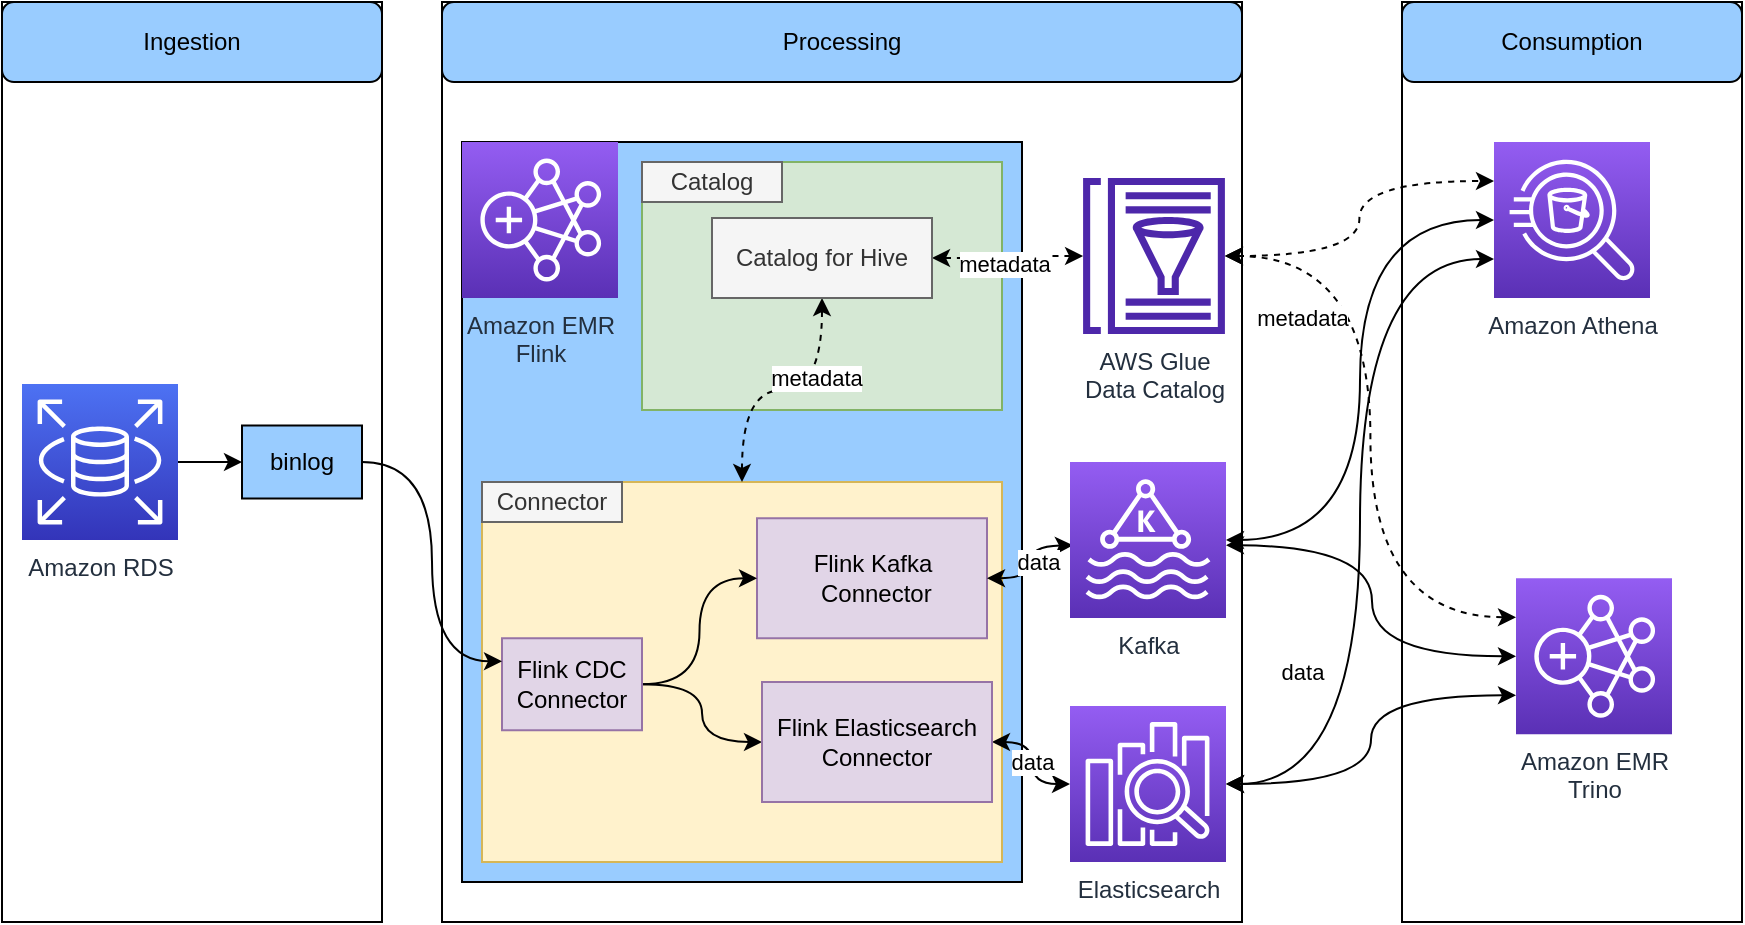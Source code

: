 <mxfile version="20.7.4" type="github">
  <diagram id="Cd5y1kNHd57_tZJnAyKG" name="Page-1">
    <mxGraphModel dx="1050" dy="509" grid="1" gridSize="10" guides="1" tooltips="1" connect="1" arrows="1" fold="1" page="1" pageScale="1" pageWidth="827" pageHeight="1169" math="0" shadow="0">
      <root>
        <mxCell id="0" />
        <mxCell id="1" parent="0" />
        <mxCell id="I82ns8T_qRgOXOi-VQFJ-1" value="" style="rounded=0;whiteSpace=wrap;html=1;" vertex="1" parent="1">
          <mxGeometry x="310" y="160" width="400" height="460" as="geometry" />
        </mxCell>
        <mxCell id="I82ns8T_qRgOXOi-VQFJ-2" value="" style="rounded=0;whiteSpace=wrap;html=1;" vertex="1" parent="1">
          <mxGeometry x="790" y="160" width="170" height="460" as="geometry" />
        </mxCell>
        <mxCell id="I82ns8T_qRgOXOi-VQFJ-3" value="" style="rounded=0;whiteSpace=wrap;html=1;" vertex="1" parent="1">
          <mxGeometry x="90" y="160" width="190" height="460" as="geometry" />
        </mxCell>
        <mxCell id="I82ns8T_qRgOXOi-VQFJ-4" style="edgeStyle=orthogonalEdgeStyle;curved=1;orthogonalLoop=1;jettySize=auto;html=1;exitX=1;exitY=0.5;exitDx=0;exitDy=0;exitPerimeter=0;entryX=0;entryY=0.5;entryDx=0;entryDy=0;" edge="1" parent="1" source="I82ns8T_qRgOXOi-VQFJ-5" target="I82ns8T_qRgOXOi-VQFJ-22">
          <mxGeometry relative="1" as="geometry" />
        </mxCell>
        <mxCell id="I82ns8T_qRgOXOi-VQFJ-5" value="Amazon RDS" style="sketch=0;points=[[0,0,0],[0.25,0,0],[0.5,0,0],[0.75,0,0],[1,0,0],[0,1,0],[0.25,1,0],[0.5,1,0],[0.75,1,0],[1,1,0],[0,0.25,0],[0,0.5,0],[0,0.75,0],[1,0.25,0],[1,0.5,0],[1,0.75,0]];outlineConnect=0;fontColor=#232F3E;gradientColor=#4D72F3;gradientDirection=north;fillColor=#3334B9;strokeColor=#ffffff;dashed=0;verticalLabelPosition=bottom;verticalAlign=top;align=center;html=1;fontSize=12;fontStyle=0;aspect=fixed;shape=mxgraph.aws4.resourceIcon;resIcon=mxgraph.aws4.rds;" vertex="1" parent="1">
          <mxGeometry x="100" y="351" width="78" height="78" as="geometry" />
        </mxCell>
        <mxCell id="I82ns8T_qRgOXOi-VQFJ-6" value="Amazon Athena" style="sketch=0;points=[[0,0,0],[0.25,0,0],[0.5,0,0],[0.75,0,0],[1,0,0],[0,1,0],[0.25,1,0],[0.5,1,0],[0.75,1,0],[1,1,0],[0,0.25,0],[0,0.5,0],[0,0.75,0],[1,0.25,0],[1,0.5,0],[1,0.75,0]];outlineConnect=0;fontColor=#232F3E;gradientColor=#945DF2;gradientDirection=north;fillColor=#5A30B5;strokeColor=#ffffff;dashed=0;verticalLabelPosition=bottom;verticalAlign=top;align=center;html=1;fontSize=12;fontStyle=0;aspect=fixed;shape=mxgraph.aws4.resourceIcon;resIcon=mxgraph.aws4.athena;" vertex="1" parent="1">
          <mxGeometry x="836" y="230" width="78" height="78" as="geometry" />
        </mxCell>
        <mxCell id="I82ns8T_qRgOXOi-VQFJ-7" value="Amazon EMR&lt;br&gt;Trino" style="sketch=0;points=[[0,0,0],[0.25,0,0],[0.5,0,0],[0.75,0,0],[1,0,0],[0,1,0],[0.25,1,0],[0.5,1,0],[0.75,1,0],[1,1,0],[0,0.25,0],[0,0.5,0],[0,0.75,0],[1,0.25,0],[1,0.5,0],[1,0.75,0]];outlineConnect=0;fontColor=#232F3E;gradientColor=#945DF2;gradientDirection=north;fillColor=#5A30B5;strokeColor=#ffffff;dashed=0;verticalLabelPosition=bottom;verticalAlign=top;align=center;html=1;fontSize=12;fontStyle=0;aspect=fixed;shape=mxgraph.aws4.resourceIcon;resIcon=mxgraph.aws4.emr;" vertex="1" parent="1">
          <mxGeometry x="847" y="448.13" width="78" height="78" as="geometry" />
        </mxCell>
        <mxCell id="I82ns8T_qRgOXOi-VQFJ-8" value="Ingestion" style="rounded=1;whiteSpace=wrap;html=1;fillColor=#99CCFF;" vertex="1" parent="1">
          <mxGeometry x="90" y="160" width="190" height="40" as="geometry" />
        </mxCell>
        <mxCell id="I82ns8T_qRgOXOi-VQFJ-9" value="Processing" style="rounded=1;whiteSpace=wrap;html=1;fillColor=#99CCFF;" vertex="1" parent="1">
          <mxGeometry x="310" y="160" width="400" height="40" as="geometry" />
        </mxCell>
        <mxCell id="I82ns8T_qRgOXOi-VQFJ-10" style="edgeStyle=orthogonalEdgeStyle;curved=1;orthogonalLoop=1;jettySize=auto;html=1;entryX=0;entryY=0.25;entryDx=0;entryDy=0;entryPerimeter=0;dashed=1;startArrow=classic;startFill=1;" edge="1" parent="1" source="I82ns8T_qRgOXOi-VQFJ-14" target="I82ns8T_qRgOXOi-VQFJ-6">
          <mxGeometry relative="1" as="geometry" />
        </mxCell>
        <mxCell id="I82ns8T_qRgOXOi-VQFJ-12" style="edgeStyle=orthogonalEdgeStyle;curved=1;orthogonalLoop=1;jettySize=auto;html=1;entryX=0;entryY=0.25;entryDx=0;entryDy=0;entryPerimeter=0;dashed=1;startArrow=classic;startFill=1;" edge="1" parent="1" source="I82ns8T_qRgOXOi-VQFJ-14" target="I82ns8T_qRgOXOi-VQFJ-7">
          <mxGeometry relative="1" as="geometry" />
        </mxCell>
        <mxCell id="I82ns8T_qRgOXOi-VQFJ-13" value="metadata" style="edgeLabel;html=1;align=center;verticalAlign=middle;resizable=0;points=[];" vertex="1" connectable="0" parent="I82ns8T_qRgOXOi-VQFJ-12">
          <mxGeometry x="-0.113" y="1" relative="1" as="geometry">
            <mxPoint x="-35" y="-41" as="offset" />
          </mxGeometry>
        </mxCell>
        <mxCell id="I82ns8T_qRgOXOi-VQFJ-14" value="AWS Glue &lt;br&gt;Data Catalog" style="sketch=0;outlineConnect=0;fontColor=#232F3E;gradientColor=none;fillColor=#4D27AA;strokeColor=none;dashed=0;verticalLabelPosition=bottom;verticalAlign=top;align=center;html=1;fontSize=12;fontStyle=0;aspect=fixed;pointerEvents=1;shape=mxgraph.aws4.glue_data_catalog;" vertex="1" parent="1">
          <mxGeometry x="630" y="248" width="72" height="78" as="geometry" />
        </mxCell>
        <mxCell id="I82ns8T_qRgOXOi-VQFJ-15" value="" style="rounded=0;whiteSpace=wrap;html=1;fillColor=#99CCFF;" vertex="1" parent="1">
          <mxGeometry x="320" y="230" width="280" height="370" as="geometry" />
        </mxCell>
        <mxCell id="I82ns8T_qRgOXOi-VQFJ-18" style="edgeStyle=orthogonalEdgeStyle;curved=1;orthogonalLoop=1;jettySize=auto;html=1;entryX=0;entryY=0.5;entryDx=0;entryDy=0;entryPerimeter=0;startArrow=classic;startFill=1;" edge="1" parent="1" target="I82ns8T_qRgOXOi-VQFJ-7">
          <mxGeometry relative="1" as="geometry">
            <mxPoint x="702" y="431.6" as="sourcePoint" />
          </mxGeometry>
        </mxCell>
        <mxCell id="I82ns8T_qRgOXOi-VQFJ-19" value="data" style="edgeLabel;html=1;align=center;verticalAlign=middle;resizable=0;points=[];" vertex="1" connectable="0" parent="I82ns8T_qRgOXOi-VQFJ-18">
          <mxGeometry x="-0.558" y="-2" relative="1" as="geometry">
            <mxPoint x="-6" y="61" as="offset" />
          </mxGeometry>
        </mxCell>
        <mxCell id="I82ns8T_qRgOXOi-VQFJ-21" value="Consumption" style="rounded=1;whiteSpace=wrap;html=1;fillColor=#99CCFF;" vertex="1" parent="1">
          <mxGeometry x="790" y="160" width="170" height="40" as="geometry" />
        </mxCell>
        <mxCell id="I82ns8T_qRgOXOi-VQFJ-22" value="binlog" style="rounded=0;whiteSpace=wrap;html=1;fillColor=#99CCFF;" vertex="1" parent="1">
          <mxGeometry x="210" y="371.75" width="60" height="36.5" as="geometry" />
        </mxCell>
        <mxCell id="I82ns8T_qRgOXOi-VQFJ-23" style="edgeStyle=orthogonalEdgeStyle;curved=1;orthogonalLoop=1;jettySize=auto;html=1;entryX=0;entryY=0.5;entryDx=0;entryDy=0;" edge="1" parent="1" source="I82ns8T_qRgOXOi-VQFJ-33" target="I82ns8T_qRgOXOi-VQFJ-29">
          <mxGeometry relative="1" as="geometry" />
        </mxCell>
        <mxCell id="I82ns8T_qRgOXOi-VQFJ-24" value="Amazon EMR &lt;br&gt;Flink" style="sketch=0;points=[[0,0,0],[0.25,0,0],[0.5,0,0],[0.75,0,0],[1,0,0],[0,1,0],[0.25,1,0],[0.5,1,0],[0.75,1,0],[1,1,0],[0,0.25,0],[0,0.5,0],[0,0.75,0],[1,0.25,0],[1,0.5,0],[1,0.75,0]];outlineConnect=0;fontColor=#232F3E;gradientColor=#945DF2;gradientDirection=north;fillColor=#5A30B5;strokeColor=#ffffff;dashed=0;verticalLabelPosition=bottom;verticalAlign=top;align=center;html=1;fontSize=12;fontStyle=0;aspect=fixed;shape=mxgraph.aws4.resourceIcon;resIcon=mxgraph.aws4.emr;" vertex="1" parent="1">
          <mxGeometry x="320" y="230" width="78" height="78" as="geometry" />
        </mxCell>
        <mxCell id="I82ns8T_qRgOXOi-VQFJ-27" value="" style="rounded=0;whiteSpace=wrap;html=1;fillColor=#d5e8d4;strokeColor=#82b366;" vertex="1" parent="1">
          <mxGeometry x="410" y="240" width="180" height="124" as="geometry" />
        </mxCell>
        <mxCell id="I82ns8T_qRgOXOi-VQFJ-28" value="" style="rounded=0;whiteSpace=wrap;html=1;fillColor=#fff2cc;strokeColor=#d6b656;" vertex="1" parent="1">
          <mxGeometry x="330" y="400" width="260" height="190" as="geometry" />
        </mxCell>
        <mxCell id="I82ns8T_qRgOXOi-VQFJ-29" value="Flink Kafka&lt;br&gt;&amp;nbsp;Connector" style="rounded=0;whiteSpace=wrap;html=1;fillColor=#e1d5e7;strokeColor=#9673a6;" vertex="1" parent="1">
          <mxGeometry x="467.5" y="418.13" width="115" height="60" as="geometry" />
        </mxCell>
        <mxCell id="I82ns8T_qRgOXOi-VQFJ-30" style="edgeStyle=orthogonalEdgeStyle;orthogonalLoop=1;jettySize=auto;html=1;exitX=1;exitY=0.5;exitDx=0;exitDy=0;dashed=1;startArrow=classic;startFill=1;curved=1;" edge="1" parent="1" source="I82ns8T_qRgOXOi-VQFJ-31" target="I82ns8T_qRgOXOi-VQFJ-14">
          <mxGeometry relative="1" as="geometry" />
        </mxCell>
        <mxCell id="I82ns8T_qRgOXOi-VQFJ-49" value="metadata" style="edgeLabel;html=1;align=center;verticalAlign=middle;resizable=0;points=[];" vertex="1" connectable="0" parent="I82ns8T_qRgOXOi-VQFJ-30">
          <mxGeometry x="-0.059" y="-3" relative="1" as="geometry">
            <mxPoint as="offset" />
          </mxGeometry>
        </mxCell>
        <mxCell id="I82ns8T_qRgOXOi-VQFJ-47" style="edgeStyle=orthogonalEdgeStyle;curved=1;orthogonalLoop=1;jettySize=auto;html=1;startArrow=classic;startFill=1;dashed=1;" edge="1" parent="1" source="I82ns8T_qRgOXOi-VQFJ-31" target="I82ns8T_qRgOXOi-VQFJ-28">
          <mxGeometry relative="1" as="geometry" />
        </mxCell>
        <mxCell id="I82ns8T_qRgOXOi-VQFJ-48" value="metadata" style="edgeLabel;html=1;align=center;verticalAlign=middle;resizable=0;points=[];" vertex="1" connectable="0" parent="I82ns8T_qRgOXOi-VQFJ-47">
          <mxGeometry x="-0.256" y="-6" relative="1" as="geometry">
            <mxPoint as="offset" />
          </mxGeometry>
        </mxCell>
        <mxCell id="I82ns8T_qRgOXOi-VQFJ-31" value="Catalog for Hive" style="rounded=0;whiteSpace=wrap;html=1;fillColor=#f5f5f5;strokeColor=#666666;fontColor=#333333;" vertex="1" parent="1">
          <mxGeometry x="445" y="268" width="110" height="40" as="geometry" />
        </mxCell>
        <mxCell id="I82ns8T_qRgOXOi-VQFJ-32" style="edgeStyle=orthogonalEdgeStyle;curved=1;orthogonalLoop=1;jettySize=auto;html=1;entryX=0;entryY=0.5;entryDx=0;entryDy=0;strokeWidth=1;fontColor=default;startArrow=none;startFill=0;endArrow=classic;endFill=1;" edge="1" parent="1" source="I82ns8T_qRgOXOi-VQFJ-33" target="I82ns8T_qRgOXOi-VQFJ-29">
          <mxGeometry relative="1" as="geometry" />
        </mxCell>
        <mxCell id="I82ns8T_qRgOXOi-VQFJ-41" style="edgeStyle=orthogonalEdgeStyle;orthogonalLoop=1;jettySize=auto;html=1;entryX=0;entryY=0.5;entryDx=0;entryDy=0;curved=1;" edge="1" parent="1" source="I82ns8T_qRgOXOi-VQFJ-33" target="I82ns8T_qRgOXOi-VQFJ-38">
          <mxGeometry relative="1" as="geometry" />
        </mxCell>
        <mxCell id="I82ns8T_qRgOXOi-VQFJ-33" value="Flink CDC&lt;br&gt;Connector" style="rounded=0;whiteSpace=wrap;html=1;fillColor=#e1d5e7;strokeColor=#9673a6;" vertex="1" parent="1">
          <mxGeometry x="340" y="478.13" width="70" height="46" as="geometry" />
        </mxCell>
        <mxCell id="I82ns8T_qRgOXOi-VQFJ-34" style="edgeStyle=orthogonalEdgeStyle;orthogonalLoop=1;jettySize=auto;html=1;entryX=0;entryY=0.25;entryDx=0;entryDy=0;strokeWidth=1;fontColor=default;startArrow=none;startFill=0;endArrow=classic;endFill=1;curved=1;" edge="1" parent="1" source="I82ns8T_qRgOXOi-VQFJ-22" target="I82ns8T_qRgOXOi-VQFJ-33">
          <mxGeometry relative="1" as="geometry" />
        </mxCell>
        <mxCell id="I82ns8T_qRgOXOi-VQFJ-35" style="edgeStyle=orthogonalEdgeStyle;curved=1;orthogonalLoop=1;jettySize=auto;html=1;entryX=0;entryY=0.5;entryDx=0;entryDy=0;entryPerimeter=0;strokeColor=default;startArrow=classic;startFill=1;" edge="1" parent="1" source="I82ns8T_qRgOXOi-VQFJ-29">
          <mxGeometry relative="1" as="geometry">
            <mxPoint x="625.5" y="431.63" as="targetPoint" />
          </mxGeometry>
        </mxCell>
        <mxCell id="I82ns8T_qRgOXOi-VQFJ-50" value="data" style="edgeLabel;html=1;align=center;verticalAlign=middle;resizable=0;points=[];" vertex="1" connectable="0" parent="I82ns8T_qRgOXOi-VQFJ-35">
          <mxGeometry x="-0.005" y="-4" relative="1" as="geometry">
            <mxPoint as="offset" />
          </mxGeometry>
        </mxCell>
        <mxCell id="I82ns8T_qRgOXOi-VQFJ-36" value="Catalog" style="rounded=0;whiteSpace=wrap;html=1;fillColor=#f5f5f5;strokeColor=#666666;fontColor=#333333;" vertex="1" parent="1">
          <mxGeometry x="410" y="240" width="70" height="20" as="geometry" />
        </mxCell>
        <mxCell id="I82ns8T_qRgOXOi-VQFJ-37" value="Connector" style="rounded=0;whiteSpace=wrap;html=1;fillColor=#f5f5f5;strokeColor=#666666;fontColor=#333333;" vertex="1" parent="1">
          <mxGeometry x="330" y="400" width="70" height="20" as="geometry" />
        </mxCell>
        <mxCell id="I82ns8T_qRgOXOi-VQFJ-42" value="data" style="edgeStyle=orthogonalEdgeStyle;curved=1;orthogonalLoop=1;jettySize=auto;html=1;exitX=1;exitY=0.5;exitDx=0;exitDy=0;entryX=0;entryY=0.5;entryDx=0;entryDy=0;entryPerimeter=0;startArrow=classic;startFill=1;" edge="1" parent="1" source="I82ns8T_qRgOXOi-VQFJ-38" target="I82ns8T_qRgOXOi-VQFJ-40">
          <mxGeometry relative="1" as="geometry" />
        </mxCell>
        <mxCell id="I82ns8T_qRgOXOi-VQFJ-38" value="Flink Elasticsearch Connector" style="rounded=0;whiteSpace=wrap;html=1;fillColor=#e1d5e7;strokeColor=#9673a6;" vertex="1" parent="1">
          <mxGeometry x="470" y="500" width="115" height="60" as="geometry" />
        </mxCell>
        <mxCell id="I82ns8T_qRgOXOi-VQFJ-44" style="edgeStyle=orthogonalEdgeStyle;curved=1;orthogonalLoop=1;jettySize=auto;html=1;entryX=0;entryY=0.5;entryDx=0;entryDy=0;entryPerimeter=0;startArrow=classic;startFill=1;" edge="1" parent="1" source="I82ns8T_qRgOXOi-VQFJ-39" target="I82ns8T_qRgOXOi-VQFJ-6">
          <mxGeometry relative="1" as="geometry" />
        </mxCell>
        <mxCell id="I82ns8T_qRgOXOi-VQFJ-39" value="Kafka" style="sketch=0;points=[[0,0,0],[0.25,0,0],[0.5,0,0],[0.75,0,0],[1,0,0],[0,1,0],[0.25,1,0],[0.5,1,0],[0.75,1,0],[1,1,0],[0,0.25,0],[0,0.5,0],[0,0.75,0],[1,0.25,0],[1,0.5,0],[1,0.75,0]];outlineConnect=0;fontColor=#232F3E;gradientColor=#945DF2;gradientDirection=north;fillColor=#5A30B5;strokeColor=#ffffff;dashed=0;verticalLabelPosition=bottom;verticalAlign=top;align=center;html=1;fontSize=12;fontStyle=0;aspect=fixed;shape=mxgraph.aws4.resourceIcon;resIcon=mxgraph.aws4.managed_streaming_for_kafka;" vertex="1" parent="1">
          <mxGeometry x="624" y="390" width="78" height="78" as="geometry" />
        </mxCell>
        <mxCell id="I82ns8T_qRgOXOi-VQFJ-43" style="edgeStyle=orthogonalEdgeStyle;curved=1;orthogonalLoop=1;jettySize=auto;html=1;exitX=1;exitY=0.5;exitDx=0;exitDy=0;exitPerimeter=0;entryX=0;entryY=0.75;entryDx=0;entryDy=0;entryPerimeter=0;startArrow=classic;startFill=1;" edge="1" parent="1" source="I82ns8T_qRgOXOi-VQFJ-40" target="I82ns8T_qRgOXOi-VQFJ-6">
          <mxGeometry relative="1" as="geometry" />
        </mxCell>
        <mxCell id="I82ns8T_qRgOXOi-VQFJ-45" style="edgeStyle=orthogonalEdgeStyle;curved=1;orthogonalLoop=1;jettySize=auto;html=1;entryX=0;entryY=0.75;entryDx=0;entryDy=0;entryPerimeter=0;startArrow=classic;startFill=1;" edge="1" parent="1" source="I82ns8T_qRgOXOi-VQFJ-40" target="I82ns8T_qRgOXOi-VQFJ-7">
          <mxGeometry relative="1" as="geometry" />
        </mxCell>
        <mxCell id="I82ns8T_qRgOXOi-VQFJ-40" value="Elasticsearch" style="sketch=0;points=[[0,0,0],[0.25,0,0],[0.5,0,0],[0.75,0,0],[1,0,0],[0,1,0],[0.25,1,0],[0.5,1,0],[0.75,1,0],[1,1,0],[0,0.25,0],[0,0.5,0],[0,0.75,0],[1,0.25,0],[1,0.5,0],[1,0.75,0]];outlineConnect=0;fontColor=#232F3E;gradientColor=#945DF2;gradientDirection=north;fillColor=#5A30B5;strokeColor=#ffffff;dashed=0;verticalLabelPosition=bottom;verticalAlign=top;align=center;html=1;fontSize=12;fontStyle=0;aspect=fixed;shape=mxgraph.aws4.resourceIcon;resIcon=mxgraph.aws4.elasticsearch_service;" vertex="1" parent="1">
          <mxGeometry x="624" y="512" width="78" height="78" as="geometry" />
        </mxCell>
      </root>
    </mxGraphModel>
  </diagram>
</mxfile>

